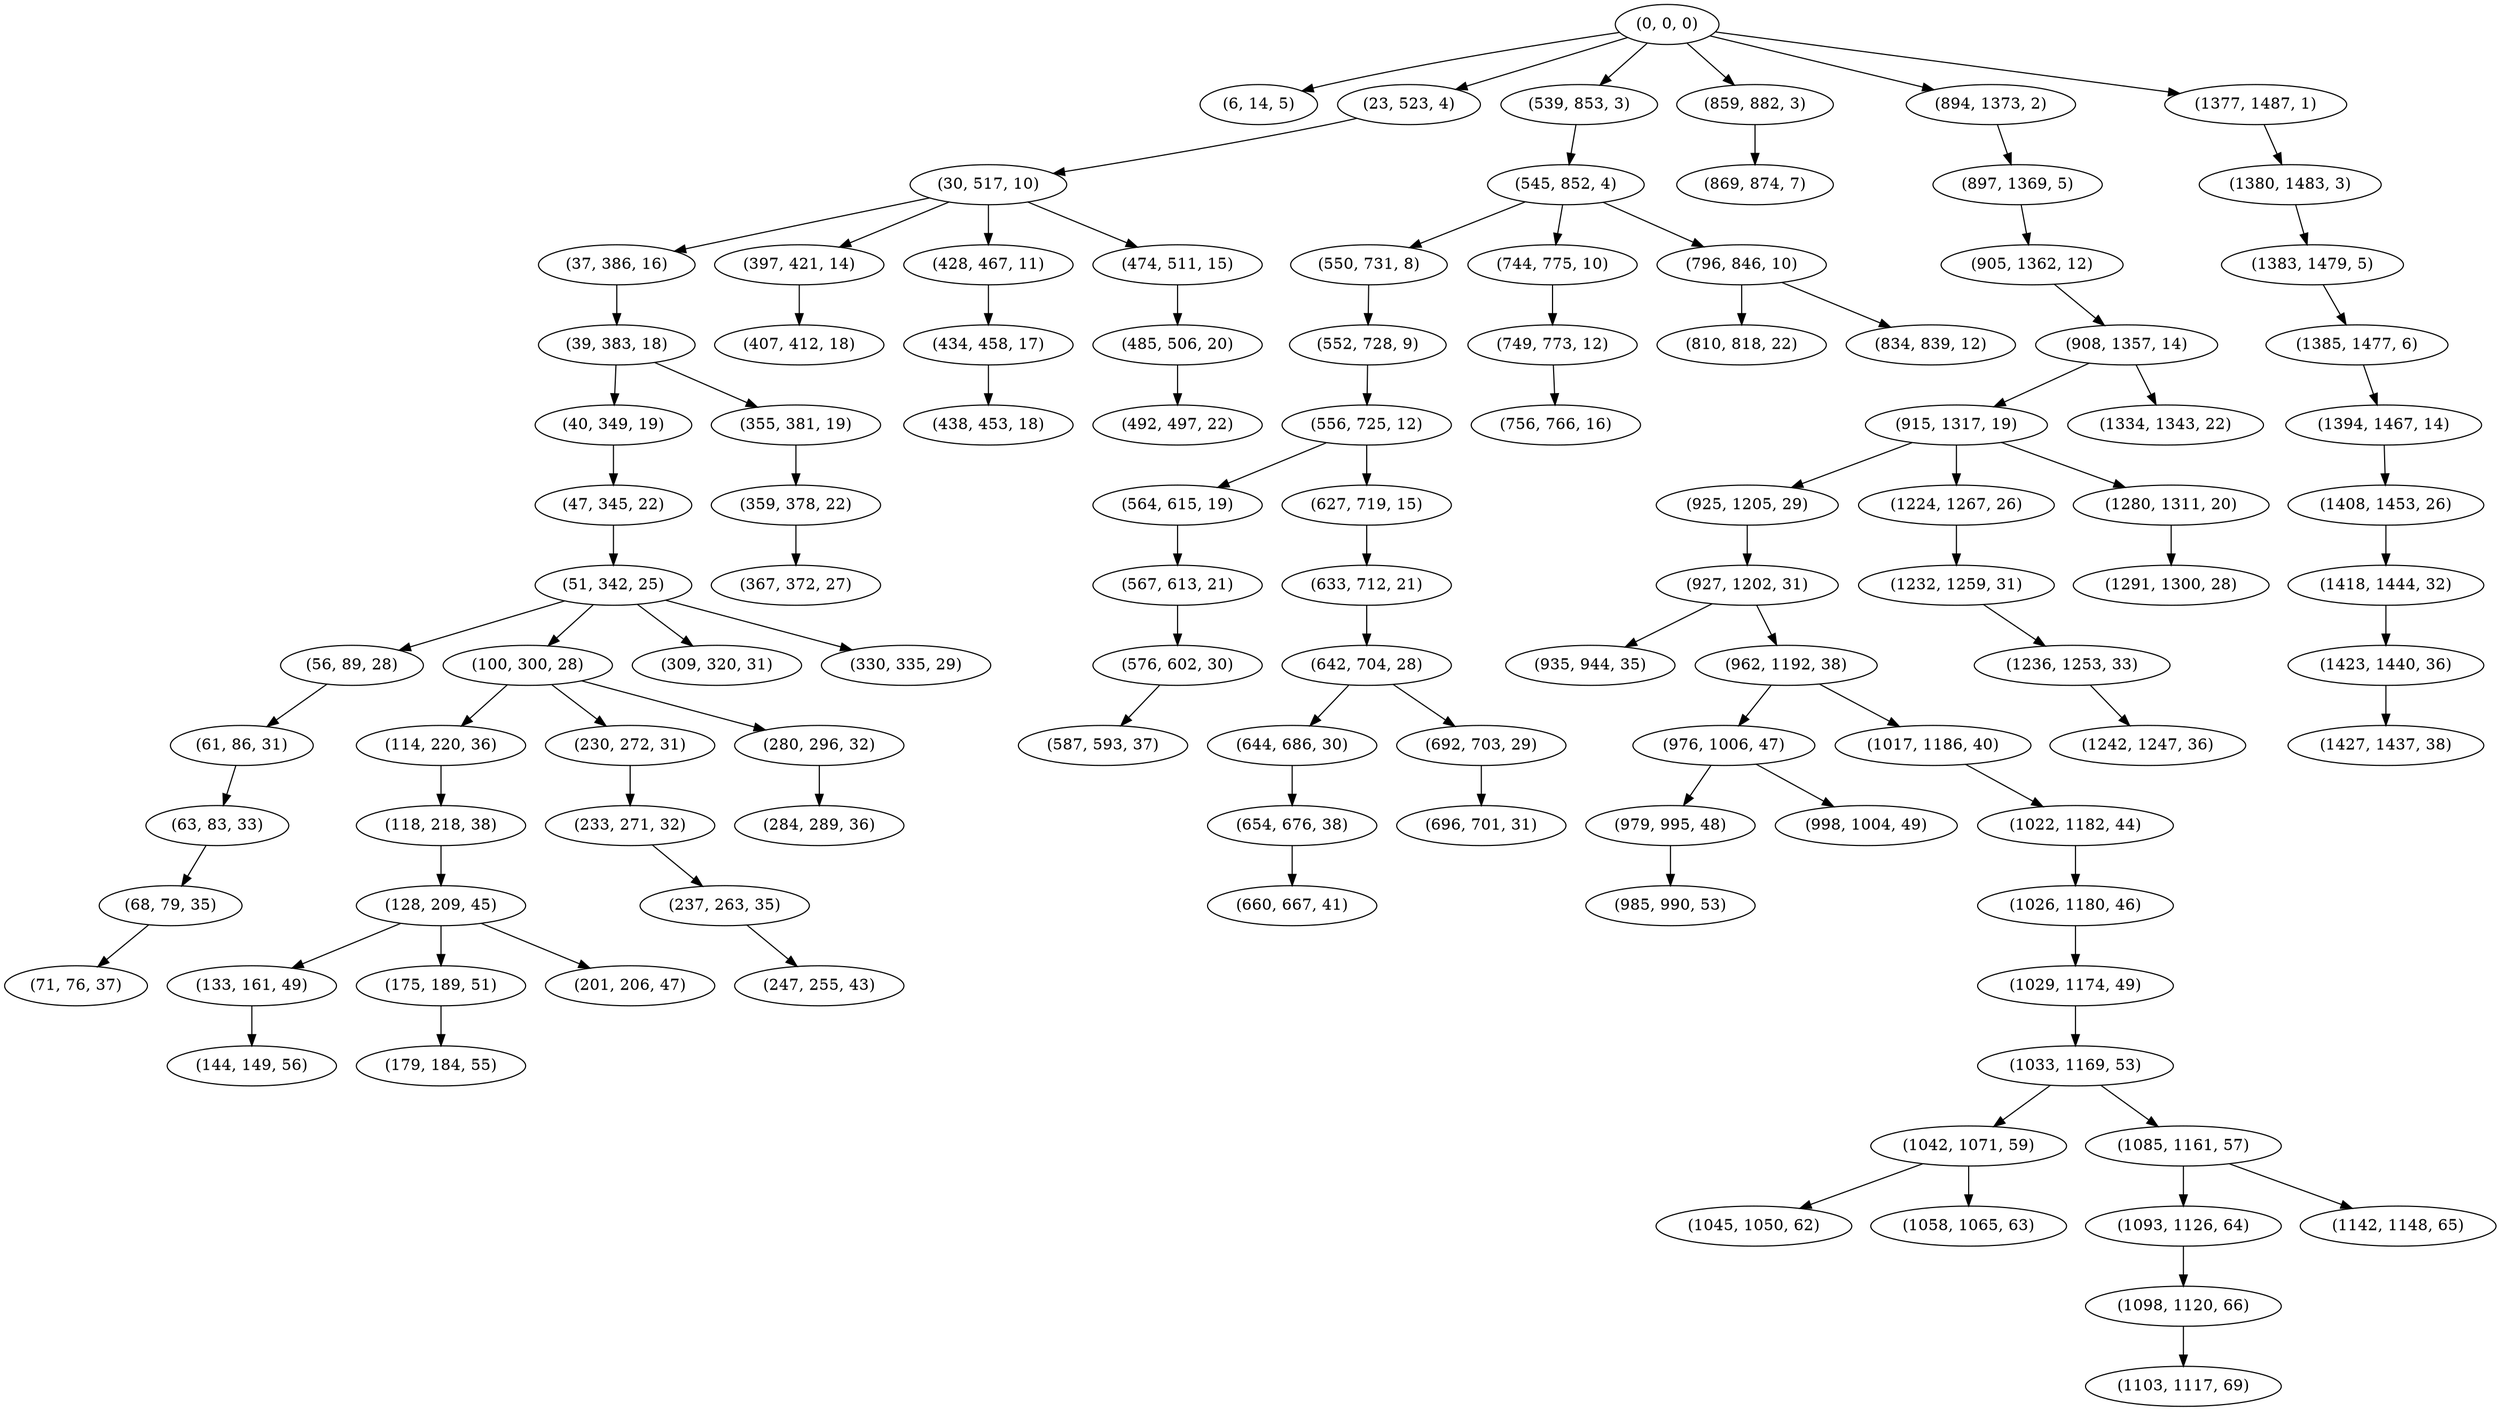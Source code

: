 digraph tree {
    "(0, 0, 0)";
    "(6, 14, 5)";
    "(23, 523, 4)";
    "(30, 517, 10)";
    "(37, 386, 16)";
    "(39, 383, 18)";
    "(40, 349, 19)";
    "(47, 345, 22)";
    "(51, 342, 25)";
    "(56, 89, 28)";
    "(61, 86, 31)";
    "(63, 83, 33)";
    "(68, 79, 35)";
    "(71, 76, 37)";
    "(100, 300, 28)";
    "(114, 220, 36)";
    "(118, 218, 38)";
    "(128, 209, 45)";
    "(133, 161, 49)";
    "(144, 149, 56)";
    "(175, 189, 51)";
    "(179, 184, 55)";
    "(201, 206, 47)";
    "(230, 272, 31)";
    "(233, 271, 32)";
    "(237, 263, 35)";
    "(247, 255, 43)";
    "(280, 296, 32)";
    "(284, 289, 36)";
    "(309, 320, 31)";
    "(330, 335, 29)";
    "(355, 381, 19)";
    "(359, 378, 22)";
    "(367, 372, 27)";
    "(397, 421, 14)";
    "(407, 412, 18)";
    "(428, 467, 11)";
    "(434, 458, 17)";
    "(438, 453, 18)";
    "(474, 511, 15)";
    "(485, 506, 20)";
    "(492, 497, 22)";
    "(539, 853, 3)";
    "(545, 852, 4)";
    "(550, 731, 8)";
    "(552, 728, 9)";
    "(556, 725, 12)";
    "(564, 615, 19)";
    "(567, 613, 21)";
    "(576, 602, 30)";
    "(587, 593, 37)";
    "(627, 719, 15)";
    "(633, 712, 21)";
    "(642, 704, 28)";
    "(644, 686, 30)";
    "(654, 676, 38)";
    "(660, 667, 41)";
    "(692, 703, 29)";
    "(696, 701, 31)";
    "(744, 775, 10)";
    "(749, 773, 12)";
    "(756, 766, 16)";
    "(796, 846, 10)";
    "(810, 818, 22)";
    "(834, 839, 12)";
    "(859, 882, 3)";
    "(869, 874, 7)";
    "(894, 1373, 2)";
    "(897, 1369, 5)";
    "(905, 1362, 12)";
    "(908, 1357, 14)";
    "(915, 1317, 19)";
    "(925, 1205, 29)";
    "(927, 1202, 31)";
    "(935, 944, 35)";
    "(962, 1192, 38)";
    "(976, 1006, 47)";
    "(979, 995, 48)";
    "(985, 990, 53)";
    "(998, 1004, 49)";
    "(1017, 1186, 40)";
    "(1022, 1182, 44)";
    "(1026, 1180, 46)";
    "(1029, 1174, 49)";
    "(1033, 1169, 53)";
    "(1042, 1071, 59)";
    "(1045, 1050, 62)";
    "(1058, 1065, 63)";
    "(1085, 1161, 57)";
    "(1093, 1126, 64)";
    "(1098, 1120, 66)";
    "(1103, 1117, 69)";
    "(1142, 1148, 65)";
    "(1224, 1267, 26)";
    "(1232, 1259, 31)";
    "(1236, 1253, 33)";
    "(1242, 1247, 36)";
    "(1280, 1311, 20)";
    "(1291, 1300, 28)";
    "(1334, 1343, 22)";
    "(1377, 1487, 1)";
    "(1380, 1483, 3)";
    "(1383, 1479, 5)";
    "(1385, 1477, 6)";
    "(1394, 1467, 14)";
    "(1408, 1453, 26)";
    "(1418, 1444, 32)";
    "(1423, 1440, 36)";
    "(1427, 1437, 38)";
    "(0, 0, 0)" -> "(6, 14, 5)";
    "(0, 0, 0)" -> "(23, 523, 4)";
    "(0, 0, 0)" -> "(539, 853, 3)";
    "(0, 0, 0)" -> "(859, 882, 3)";
    "(0, 0, 0)" -> "(894, 1373, 2)";
    "(0, 0, 0)" -> "(1377, 1487, 1)";
    "(23, 523, 4)" -> "(30, 517, 10)";
    "(30, 517, 10)" -> "(37, 386, 16)";
    "(30, 517, 10)" -> "(397, 421, 14)";
    "(30, 517, 10)" -> "(428, 467, 11)";
    "(30, 517, 10)" -> "(474, 511, 15)";
    "(37, 386, 16)" -> "(39, 383, 18)";
    "(39, 383, 18)" -> "(40, 349, 19)";
    "(39, 383, 18)" -> "(355, 381, 19)";
    "(40, 349, 19)" -> "(47, 345, 22)";
    "(47, 345, 22)" -> "(51, 342, 25)";
    "(51, 342, 25)" -> "(56, 89, 28)";
    "(51, 342, 25)" -> "(100, 300, 28)";
    "(51, 342, 25)" -> "(309, 320, 31)";
    "(51, 342, 25)" -> "(330, 335, 29)";
    "(56, 89, 28)" -> "(61, 86, 31)";
    "(61, 86, 31)" -> "(63, 83, 33)";
    "(63, 83, 33)" -> "(68, 79, 35)";
    "(68, 79, 35)" -> "(71, 76, 37)";
    "(100, 300, 28)" -> "(114, 220, 36)";
    "(100, 300, 28)" -> "(230, 272, 31)";
    "(100, 300, 28)" -> "(280, 296, 32)";
    "(114, 220, 36)" -> "(118, 218, 38)";
    "(118, 218, 38)" -> "(128, 209, 45)";
    "(128, 209, 45)" -> "(133, 161, 49)";
    "(128, 209, 45)" -> "(175, 189, 51)";
    "(128, 209, 45)" -> "(201, 206, 47)";
    "(133, 161, 49)" -> "(144, 149, 56)";
    "(175, 189, 51)" -> "(179, 184, 55)";
    "(230, 272, 31)" -> "(233, 271, 32)";
    "(233, 271, 32)" -> "(237, 263, 35)";
    "(237, 263, 35)" -> "(247, 255, 43)";
    "(280, 296, 32)" -> "(284, 289, 36)";
    "(355, 381, 19)" -> "(359, 378, 22)";
    "(359, 378, 22)" -> "(367, 372, 27)";
    "(397, 421, 14)" -> "(407, 412, 18)";
    "(428, 467, 11)" -> "(434, 458, 17)";
    "(434, 458, 17)" -> "(438, 453, 18)";
    "(474, 511, 15)" -> "(485, 506, 20)";
    "(485, 506, 20)" -> "(492, 497, 22)";
    "(539, 853, 3)" -> "(545, 852, 4)";
    "(545, 852, 4)" -> "(550, 731, 8)";
    "(545, 852, 4)" -> "(744, 775, 10)";
    "(545, 852, 4)" -> "(796, 846, 10)";
    "(550, 731, 8)" -> "(552, 728, 9)";
    "(552, 728, 9)" -> "(556, 725, 12)";
    "(556, 725, 12)" -> "(564, 615, 19)";
    "(556, 725, 12)" -> "(627, 719, 15)";
    "(564, 615, 19)" -> "(567, 613, 21)";
    "(567, 613, 21)" -> "(576, 602, 30)";
    "(576, 602, 30)" -> "(587, 593, 37)";
    "(627, 719, 15)" -> "(633, 712, 21)";
    "(633, 712, 21)" -> "(642, 704, 28)";
    "(642, 704, 28)" -> "(644, 686, 30)";
    "(642, 704, 28)" -> "(692, 703, 29)";
    "(644, 686, 30)" -> "(654, 676, 38)";
    "(654, 676, 38)" -> "(660, 667, 41)";
    "(692, 703, 29)" -> "(696, 701, 31)";
    "(744, 775, 10)" -> "(749, 773, 12)";
    "(749, 773, 12)" -> "(756, 766, 16)";
    "(796, 846, 10)" -> "(810, 818, 22)";
    "(796, 846, 10)" -> "(834, 839, 12)";
    "(859, 882, 3)" -> "(869, 874, 7)";
    "(894, 1373, 2)" -> "(897, 1369, 5)";
    "(897, 1369, 5)" -> "(905, 1362, 12)";
    "(905, 1362, 12)" -> "(908, 1357, 14)";
    "(908, 1357, 14)" -> "(915, 1317, 19)";
    "(908, 1357, 14)" -> "(1334, 1343, 22)";
    "(915, 1317, 19)" -> "(925, 1205, 29)";
    "(915, 1317, 19)" -> "(1224, 1267, 26)";
    "(915, 1317, 19)" -> "(1280, 1311, 20)";
    "(925, 1205, 29)" -> "(927, 1202, 31)";
    "(927, 1202, 31)" -> "(935, 944, 35)";
    "(927, 1202, 31)" -> "(962, 1192, 38)";
    "(962, 1192, 38)" -> "(976, 1006, 47)";
    "(962, 1192, 38)" -> "(1017, 1186, 40)";
    "(976, 1006, 47)" -> "(979, 995, 48)";
    "(976, 1006, 47)" -> "(998, 1004, 49)";
    "(979, 995, 48)" -> "(985, 990, 53)";
    "(1017, 1186, 40)" -> "(1022, 1182, 44)";
    "(1022, 1182, 44)" -> "(1026, 1180, 46)";
    "(1026, 1180, 46)" -> "(1029, 1174, 49)";
    "(1029, 1174, 49)" -> "(1033, 1169, 53)";
    "(1033, 1169, 53)" -> "(1042, 1071, 59)";
    "(1033, 1169, 53)" -> "(1085, 1161, 57)";
    "(1042, 1071, 59)" -> "(1045, 1050, 62)";
    "(1042, 1071, 59)" -> "(1058, 1065, 63)";
    "(1085, 1161, 57)" -> "(1093, 1126, 64)";
    "(1085, 1161, 57)" -> "(1142, 1148, 65)";
    "(1093, 1126, 64)" -> "(1098, 1120, 66)";
    "(1098, 1120, 66)" -> "(1103, 1117, 69)";
    "(1224, 1267, 26)" -> "(1232, 1259, 31)";
    "(1232, 1259, 31)" -> "(1236, 1253, 33)";
    "(1236, 1253, 33)" -> "(1242, 1247, 36)";
    "(1280, 1311, 20)" -> "(1291, 1300, 28)";
    "(1377, 1487, 1)" -> "(1380, 1483, 3)";
    "(1380, 1483, 3)" -> "(1383, 1479, 5)";
    "(1383, 1479, 5)" -> "(1385, 1477, 6)";
    "(1385, 1477, 6)" -> "(1394, 1467, 14)";
    "(1394, 1467, 14)" -> "(1408, 1453, 26)";
    "(1408, 1453, 26)" -> "(1418, 1444, 32)";
    "(1418, 1444, 32)" -> "(1423, 1440, 36)";
    "(1423, 1440, 36)" -> "(1427, 1437, 38)";
}
